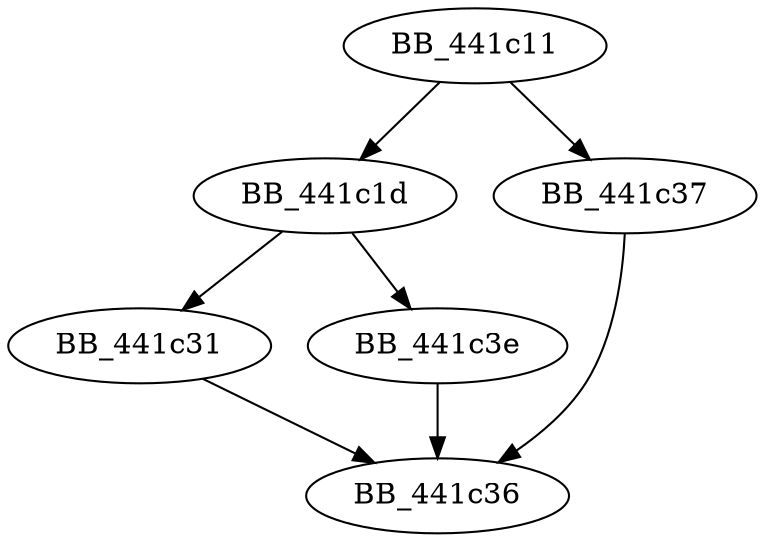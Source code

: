 DiGraph _isintTOS{
BB_441c11->BB_441c1d
BB_441c11->BB_441c37
BB_441c1d->BB_441c31
BB_441c1d->BB_441c3e
BB_441c31->BB_441c36
BB_441c37->BB_441c36
BB_441c3e->BB_441c36
}
